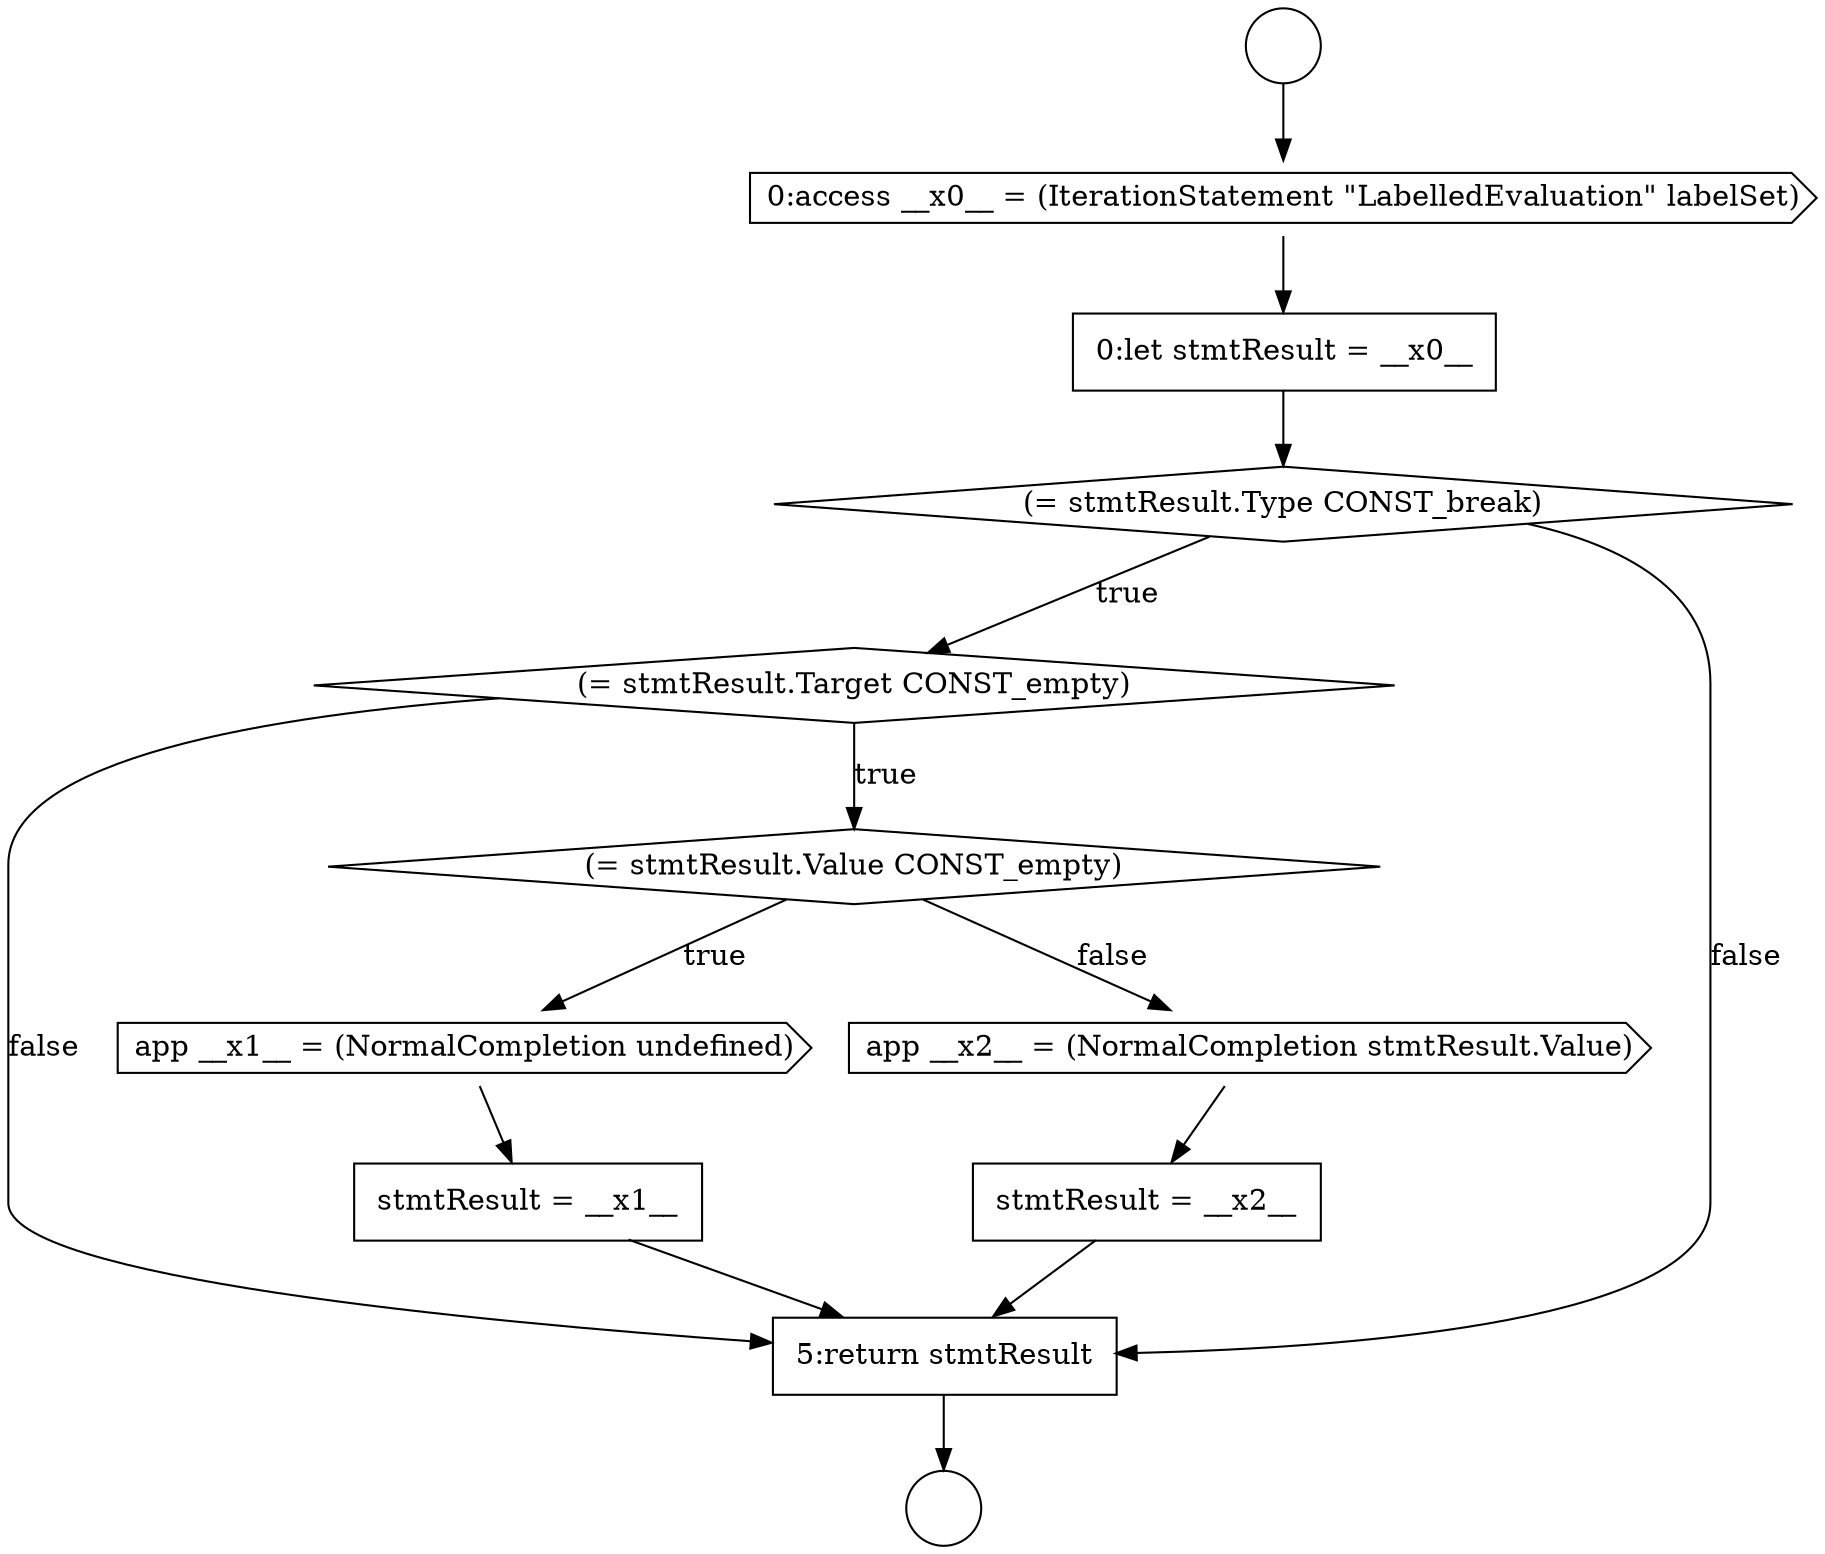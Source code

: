 digraph {
  node5541 [shape=diamond, label=<<font color="black">(= stmtResult.Target CONST_empty)</font>> color="black" fillcolor="white" style=filled]
  node5547 [shape=none, margin=0, label=<<font color="black">
    <table border="0" cellborder="1" cellspacing="0" cellpadding="10">
      <tr><td align="left">5:return stmtResult</td></tr>
    </table>
  </font>> color="black" fillcolor="white" style=filled]
  node5544 [shape=none, margin=0, label=<<font color="black">
    <table border="0" cellborder="1" cellspacing="0" cellpadding="10">
      <tr><td align="left">stmtResult = __x1__</td></tr>
    </table>
  </font>> color="black" fillcolor="white" style=filled]
  node5538 [shape=cds, label=<<font color="black">0:access __x0__ = (IterationStatement &quot;LabelledEvaluation&quot; labelSet)</font>> color="black" fillcolor="white" style=filled]
  node5543 [shape=cds, label=<<font color="black">app __x1__ = (NormalCompletion undefined)</font>> color="black" fillcolor="white" style=filled]
  node5536 [shape=circle label=" " color="black" fillcolor="white" style=filled]
  node5537 [shape=circle label=" " color="black" fillcolor="white" style=filled]
  node5542 [shape=diamond, label=<<font color="black">(= stmtResult.Value CONST_empty)</font>> color="black" fillcolor="white" style=filled]
  node5545 [shape=cds, label=<<font color="black">app __x2__ = (NormalCompletion stmtResult.Value)</font>> color="black" fillcolor="white" style=filled]
  node5540 [shape=diamond, label=<<font color="black">(= stmtResult.Type CONST_break)</font>> color="black" fillcolor="white" style=filled]
  node5546 [shape=none, margin=0, label=<<font color="black">
    <table border="0" cellborder="1" cellspacing="0" cellpadding="10">
      <tr><td align="left">stmtResult = __x2__</td></tr>
    </table>
  </font>> color="black" fillcolor="white" style=filled]
  node5539 [shape=none, margin=0, label=<<font color="black">
    <table border="0" cellborder="1" cellspacing="0" cellpadding="10">
      <tr><td align="left">0:let stmtResult = __x0__</td></tr>
    </table>
  </font>> color="black" fillcolor="white" style=filled]
  node5543 -> node5544 [ color="black"]
  node5538 -> node5539 [ color="black"]
  node5539 -> node5540 [ color="black"]
  node5547 -> node5537 [ color="black"]
  node5541 -> node5542 [label=<<font color="black">true</font>> color="black"]
  node5541 -> node5547 [label=<<font color="black">false</font>> color="black"]
  node5546 -> node5547 [ color="black"]
  node5536 -> node5538 [ color="black"]
  node5542 -> node5543 [label=<<font color="black">true</font>> color="black"]
  node5542 -> node5545 [label=<<font color="black">false</font>> color="black"]
  node5540 -> node5541 [label=<<font color="black">true</font>> color="black"]
  node5540 -> node5547 [label=<<font color="black">false</font>> color="black"]
  node5545 -> node5546 [ color="black"]
  node5544 -> node5547 [ color="black"]
}
